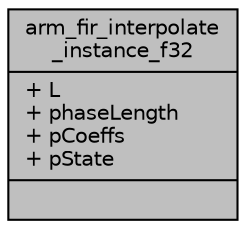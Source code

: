 digraph "arm_fir_interpolate_instance_f32"
{
  edge [fontname="Helvetica",fontsize="10",labelfontname="Helvetica",labelfontsize="10"];
  node [fontname="Helvetica",fontsize="10",shape=record];
  Node1 [label="{arm_fir_interpolate\l_instance_f32\n|+ L\l+ phaseLength\l+ pCoeffs\l+ pState\l|}",height=0.2,width=0.4,color="black", fillcolor="grey75", style="filled", fontcolor="black"];
}
